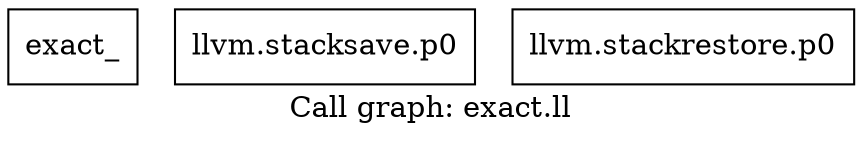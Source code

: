 digraph "Call graph: exact.ll" {
	label="Call graph: exact.ll";

	Node0x561a88c1ccf0 [shape=record,label="{exact_}"];
	Node0x561a88c32b80 [shape=record,label="{llvm.stacksave.p0}"];
	Node0x561a88c32c00 [shape=record,label="{llvm.stackrestore.p0}"];
}
